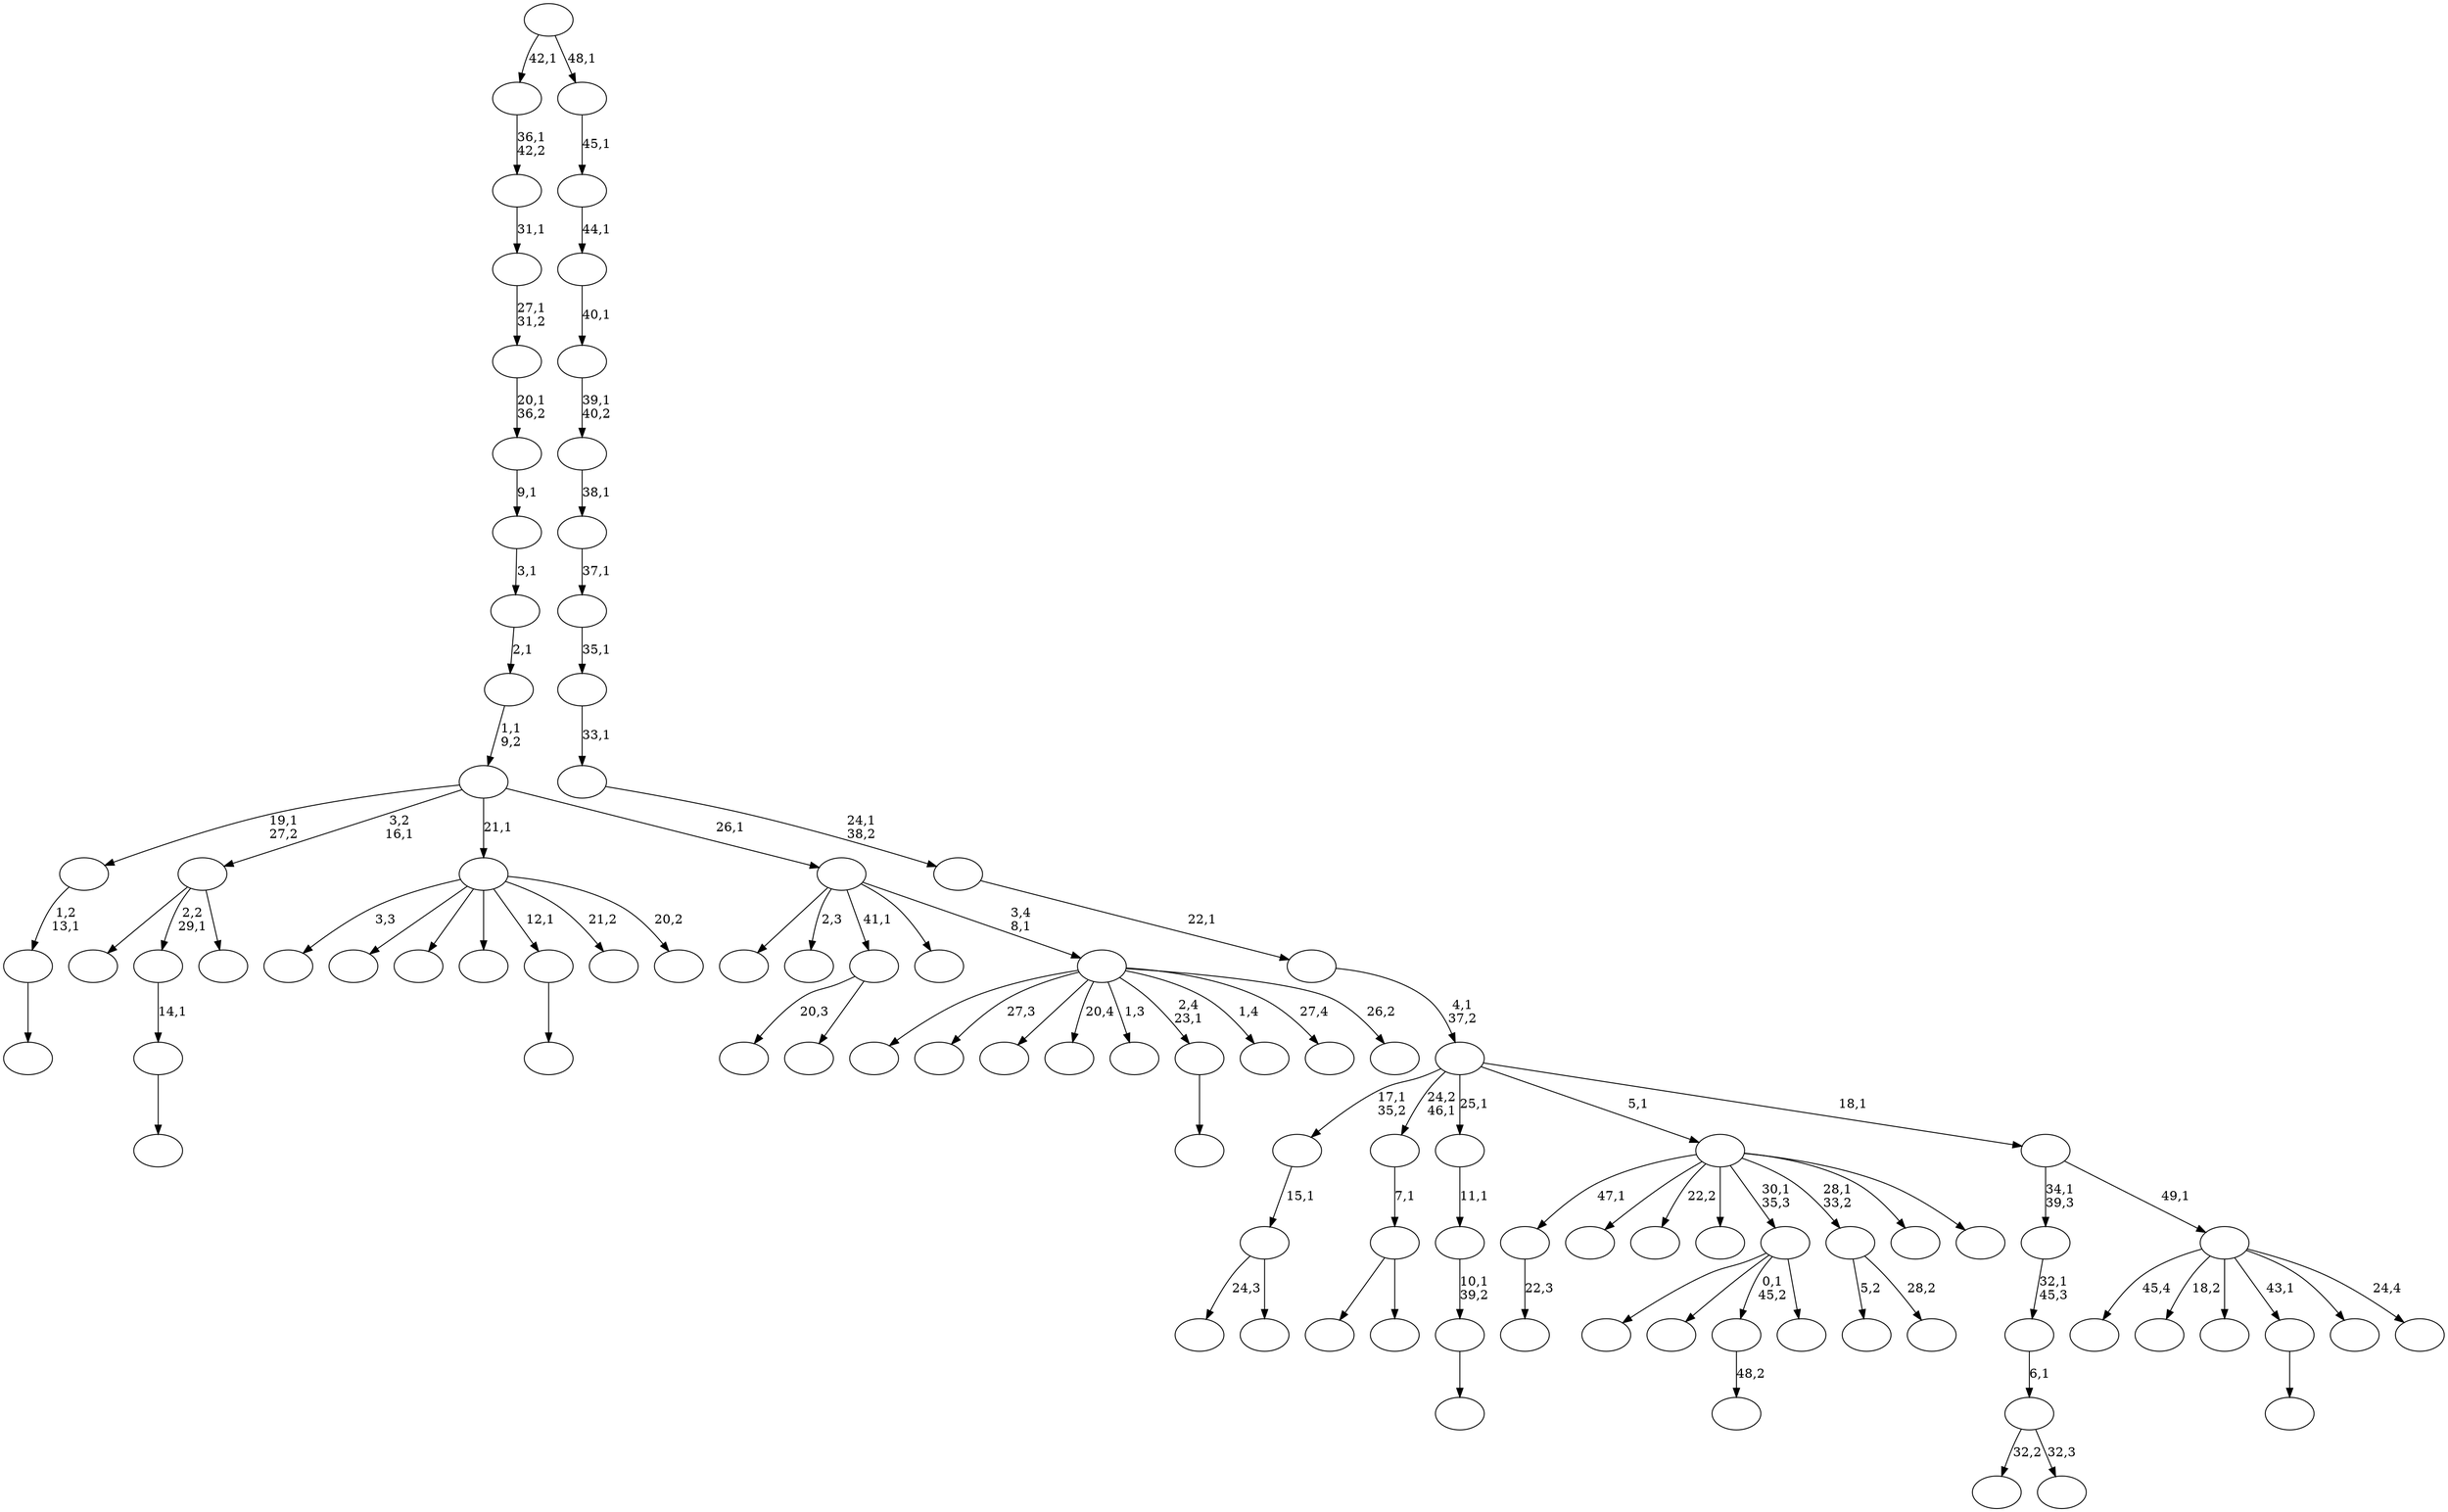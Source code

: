 digraph T {
	100 [label=""]
	99 [label=""]
	98 [label=""]
	97 [label=""]
	96 [label=""]
	95 [label=""]
	94 [label=""]
	93 [label=""]
	92 [label=""]
	91 [label=""]
	90 [label=""]
	89 [label=""]
	88 [label=""]
	87 [label=""]
	86 [label=""]
	85 [label=""]
	84 [label=""]
	83 [label=""]
	82 [label=""]
	81 [label=""]
	80 [label=""]
	79 [label=""]
	78 [label=""]
	77 [label=""]
	76 [label=""]
	75 [label=""]
	74 [label=""]
	73 [label=""]
	72 [label=""]
	71 [label=""]
	70 [label=""]
	69 [label=""]
	68 [label=""]
	67 [label=""]
	66 [label=""]
	65 [label=""]
	64 [label=""]
	63 [label=""]
	62 [label=""]
	61 [label=""]
	60 [label=""]
	59 [label=""]
	58 [label=""]
	57 [label=""]
	56 [label=""]
	55 [label=""]
	54 [label=""]
	53 [label=""]
	52 [label=""]
	51 [label=""]
	50 [label=""]
	49 [label=""]
	48 [label=""]
	47 [label=""]
	46 [label=""]
	45 [label=""]
	44 [label=""]
	43 [label=""]
	42 [label=""]
	41 [label=""]
	40 [label=""]
	39 [label=""]
	38 [label=""]
	37 [label=""]
	36 [label=""]
	35 [label=""]
	34 [label=""]
	33 [label=""]
	32 [label=""]
	31 [label=""]
	30 [label=""]
	29 [label=""]
	28 [label=""]
	27 [label=""]
	26 [label=""]
	25 [label=""]
	24 [label=""]
	23 [label=""]
	22 [label=""]
	21 [label=""]
	20 [label=""]
	19 [label=""]
	18 [label=""]
	17 [label=""]
	16 [label=""]
	15 [label=""]
	14 [label=""]
	13 [label=""]
	12 [label=""]
	11 [label=""]
	10 [label=""]
	9 [label=""]
	8 [label=""]
	7 [label=""]
	6 [label=""]
	5 [label=""]
	4 [label=""]
	3 [label=""]
	2 [label=""]
	1 [label=""]
	0 [label=""]
	90 -> 91 [label="22,3"]
	82 -> 85 [label="24,3"]
	82 -> 83 [label=""]
	81 -> 82 [label="15,1"]
	76 -> 95 [label="20,3"]
	76 -> 77 [label=""]
	74 -> 75 [label=""]
	73 -> 74 [label="1,2\n13,1"]
	67 -> 89 [label=""]
	67 -> 68 [label=""]
	66 -> 67 [label="7,1"]
	64 -> 65 [label=""]
	63 -> 64 [label="10,1\n39,2"]
	62 -> 63 [label="11,1"]
	59 -> 60 [label="48,2"]
	57 -> 58 [label=""]
	53 -> 54 [label=""]
	52 -> 53 [label="14,1"]
	49 -> 50 [label=""]
	46 -> 100 [label=""]
	46 -> 71 [label=""]
	46 -> 59 [label="0,1\n45,2"]
	46 -> 47 [label=""]
	44 -> 69 [label="5,2"]
	44 -> 45 [label="28,2"]
	41 -> 93 [label="32,2"]
	41 -> 42 [label="32,3"]
	40 -> 41 [label="6,1"]
	39 -> 40 [label="32,1\n45,3"]
	37 -> 94 [label=""]
	37 -> 52 [label="2,2\n29,1"]
	37 -> 38 [label=""]
	34 -> 87 [label="3,3"]
	34 -> 86 [label=""]
	34 -> 79 [label=""]
	34 -> 78 [label=""]
	34 -> 57 [label="12,1"]
	34 -> 55 [label="21,2"]
	34 -> 35 [label="20,2"]
	32 -> 33 [label=""]
	30 -> 90 [label="47,1"]
	30 -> 88 [label=""]
	30 -> 80 [label="22,2"]
	30 -> 70 [label=""]
	30 -> 46 [label="30,1\n35,3"]
	30 -> 44 [label="28,1\n33,2"]
	30 -> 36 [label=""]
	30 -> 31 [label=""]
	26 -> 99 [label=""]
	26 -> 96 [label="27,3"]
	26 -> 92 [label=""]
	26 -> 56 [label="20,4"]
	26 -> 43 [label="1,3"]
	26 -> 32 [label="2,4\n23,1"]
	26 -> 29 [label="1,4"]
	26 -> 28 [label="27,4"]
	26 -> 27 [label="26,2"]
	25 -> 97 [label=""]
	25 -> 84 [label="2,3"]
	25 -> 76 [label="41,1"]
	25 -> 61 [label=""]
	25 -> 26 [label="3,4\n8,1"]
	24 -> 73 [label="19,1\n27,2"]
	24 -> 37 [label="3,2\n16,1"]
	24 -> 34 [label="21,1"]
	24 -> 25 [label="26,1"]
	23 -> 24 [label="1,1\n9,2"]
	22 -> 23 [label="2,1"]
	21 -> 22 [label="3,1"]
	20 -> 21 [label="9,1"]
	19 -> 20 [label="20,1\n36,2"]
	18 -> 19 [label="27,1\n31,2"]
	17 -> 18 [label="31,1"]
	16 -> 17 [label="36,1\n42,2"]
	14 -> 98 [label="45,4"]
	14 -> 72 [label="18,2"]
	14 -> 51 [label=""]
	14 -> 49 [label="43,1"]
	14 -> 48 [label=""]
	14 -> 15 [label="24,4"]
	13 -> 39 [label="34,1\n39,3"]
	13 -> 14 [label="49,1"]
	12 -> 81 [label="17,1\n35,2"]
	12 -> 66 [label="24,2\n46,1"]
	12 -> 62 [label="25,1"]
	12 -> 30 [label="5,1"]
	12 -> 13 [label="18,1"]
	11 -> 12 [label="4,1\n37,2"]
	10 -> 11 [label="22,1"]
	9 -> 10 [label="24,1\n38,2"]
	8 -> 9 [label="33,1"]
	7 -> 8 [label="35,1"]
	6 -> 7 [label="37,1"]
	5 -> 6 [label="38,1"]
	4 -> 5 [label="39,1\n40,2"]
	3 -> 4 [label="40,1"]
	2 -> 3 [label="44,1"]
	1 -> 2 [label="45,1"]
	0 -> 16 [label="42,1"]
	0 -> 1 [label="48,1"]
}
